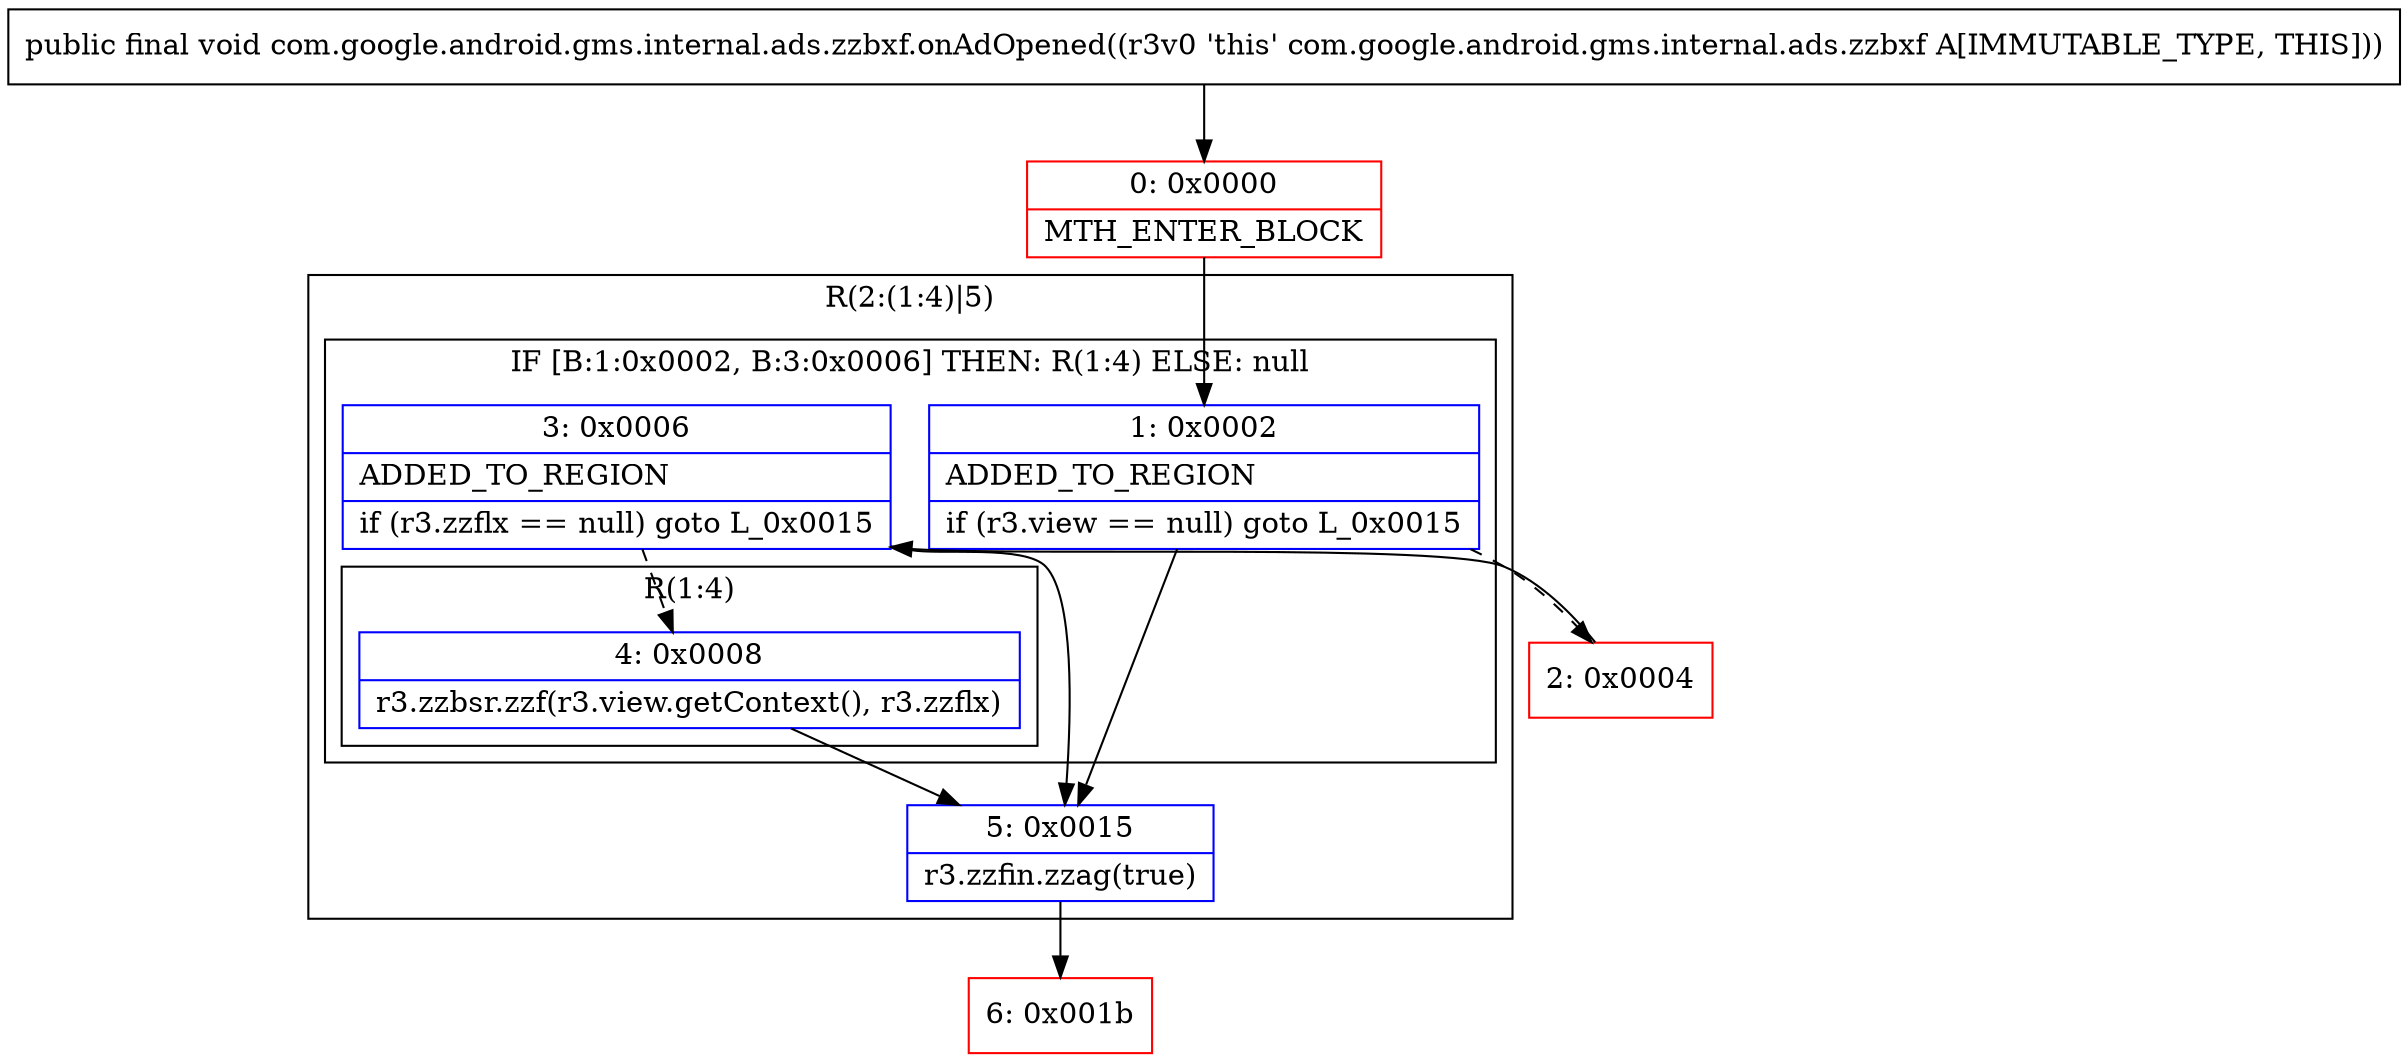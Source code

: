 digraph "CFG forcom.google.android.gms.internal.ads.zzbxf.onAdOpened()V" {
subgraph cluster_Region_162852385 {
label = "R(2:(1:4)|5)";
node [shape=record,color=blue];
subgraph cluster_IfRegion_1792696526 {
label = "IF [B:1:0x0002, B:3:0x0006] THEN: R(1:4) ELSE: null";
node [shape=record,color=blue];
Node_1 [shape=record,label="{1\:\ 0x0002|ADDED_TO_REGION\l|if (r3.view == null) goto L_0x0015\l}"];
Node_3 [shape=record,label="{3\:\ 0x0006|ADDED_TO_REGION\l|if (r3.zzflx == null) goto L_0x0015\l}"];
subgraph cluster_Region_454478170 {
label = "R(1:4)";
node [shape=record,color=blue];
Node_4 [shape=record,label="{4\:\ 0x0008|r3.zzbsr.zzf(r3.view.getContext(), r3.zzflx)\l}"];
}
}
Node_5 [shape=record,label="{5\:\ 0x0015|r3.zzfin.zzag(true)\l}"];
}
Node_0 [shape=record,color=red,label="{0\:\ 0x0000|MTH_ENTER_BLOCK\l}"];
Node_2 [shape=record,color=red,label="{2\:\ 0x0004}"];
Node_6 [shape=record,color=red,label="{6\:\ 0x001b}"];
MethodNode[shape=record,label="{public final void com.google.android.gms.internal.ads.zzbxf.onAdOpened((r3v0 'this' com.google.android.gms.internal.ads.zzbxf A[IMMUTABLE_TYPE, THIS])) }"];
MethodNode -> Node_0;
Node_1 -> Node_2[style=dashed];
Node_1 -> Node_5;
Node_3 -> Node_4[style=dashed];
Node_3 -> Node_5;
Node_4 -> Node_5;
Node_5 -> Node_6;
Node_0 -> Node_1;
Node_2 -> Node_3;
}

